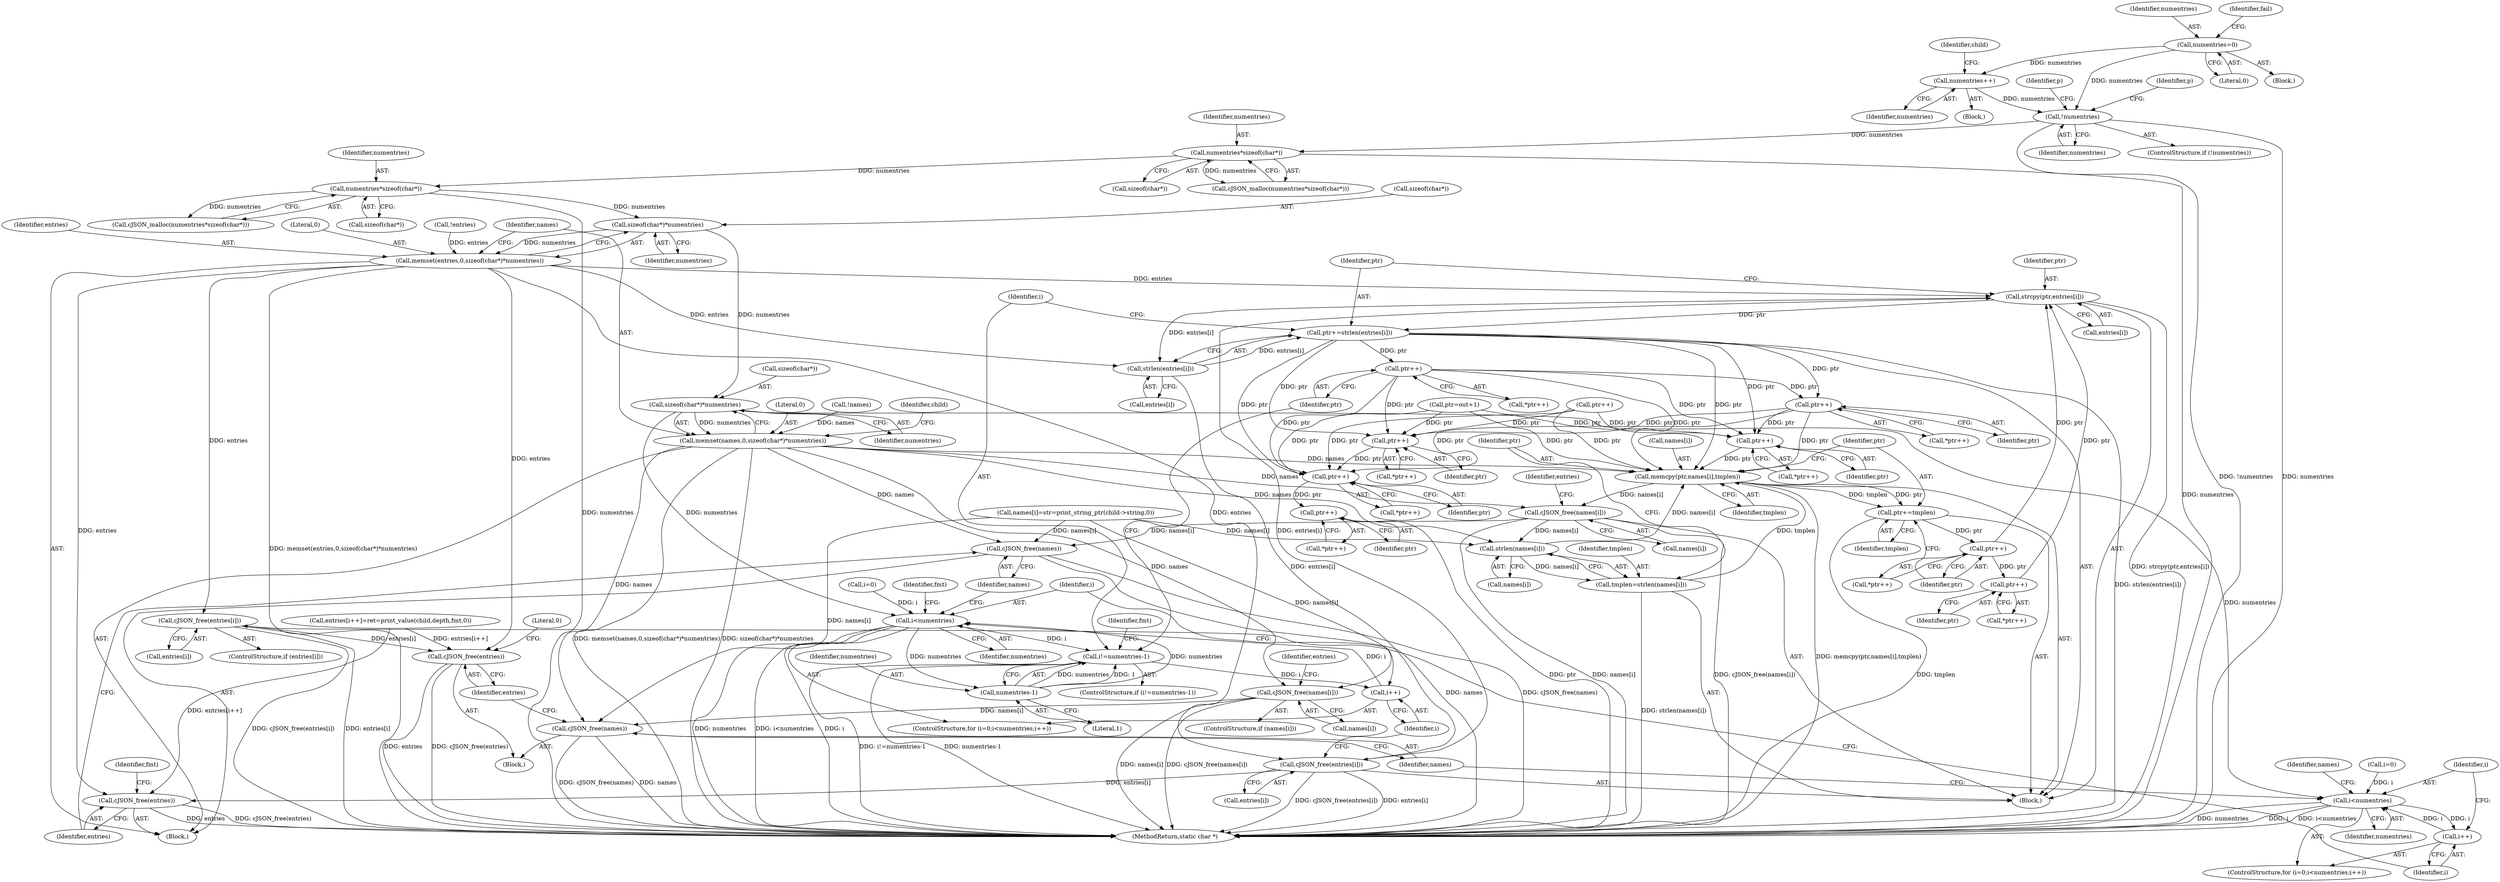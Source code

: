 digraph "0_iperf_91f2fa59e8ed80dfbf400add0164ee0e508e412a_42@API" {
"1000525" [label="(Call,sizeof(char*)*numentries)"];
"1000510" [label="(Call,numentries*sizeof(char*))"];
"1000496" [label="(Call,numentries*sizeof(char*))"];
"1000167" [label="(Call,!numentries)"];
"1000159" [label="(Call,numentries++)"];
"1000145" [label="(Call,numentries=0)"];
"1000522" [label="(Call,memset(entries,0,sizeof(char*)*numentries))"];
"1000646" [label="(Call,cJSON_free(entries[i]))"];
"1000652" [label="(Call,cJSON_free(entries))"];
"1000729" [label="(Call,strcpy(ptr,entries[i]))"];
"1000734" [label="(Call,ptr+=strlen(entries[i]))"];
"1000699" [label="(Call,ptr++)"];
"1000708" [label="(Call,memcpy(ptr,names[i],tmplen))"];
"1000714" [label="(Call,ptr+=tmplen)"];
"1000719" [label="(Call,ptr++)"];
"1000726" [label="(Call,ptr++)"];
"1000762" [label="(Call,cJSON_free(names[i]))"];
"1000704" [label="(Call,strlen(names[i]))"];
"1000702" [label="(Call,tmplen=strlen(names[i]))"];
"1000770" [label="(Call,cJSON_free(names))"];
"1000748" [label="(Call,ptr++)"];
"1000755" [label="(Call,ptr++)"];
"1000789" [label="(Call,ptr++)"];
"1000794" [label="(Call,ptr++)"];
"1000799" [label="(Call,ptr++)"];
"1000736" [label="(Call,strlen(entries[i]))"];
"1000766" [label="(Call,cJSON_free(entries[i]))"];
"1000772" [label="(Call,cJSON_free(entries))"];
"1000532" [label="(Call,sizeof(char*)*numentries)"];
"1000529" [label="(Call,memset(names,0,sizeof(char*)*numentries))"];
"1000638" [label="(Call,cJSON_free(names[i]))"];
"1000650" [label="(Call,cJSON_free(names))"];
"1000628" [label="(Call,i<numentries)"];
"1000631" [label="(Call,i++)"];
"1000680" [label="(Call,i<numentries)"];
"1000741" [label="(Call,i!=numentries-1)"];
"1000683" [label="(Call,i++)"];
"1000743" [label="(Call,numentries-1)"];
"1000509" [label="(Call,cJSON_malloc(numentries*sizeof(char*)))"];
"1000242" [label="(Identifier,p)"];
"1000714" [label="(Call,ptr+=tmplen)"];
"1000646" [label="(Call,cJSON_free(entries[i]))"];
"1000741" [label="(Call,i!=numentries-1)"];
"1000522" [label="(Call,memset(entries,0,sizeof(char*)*numentries))"];
"1000681" [label="(Identifier,i)"];
"1000530" [label="(Identifier,names)"];
"1000652" [label="(Call,cJSON_free(entries))"];
"1000498" [label="(Call,sizeof(char*))"];
"1000729" [label="(Call,strcpy(ptr,entries[i]))"];
"1000636" [label="(Identifier,names)"];
"1000747" [label="(Call,*ptr++)"];
"1000726" [label="(Call,ptr++)"];
"1000146" [label="(Identifier,numentries)"];
"1000511" [label="(Identifier,numentries)"];
"1000162" [label="(Identifier,child)"];
"1000634" [label="(ControlStructure,if (names[i]))"];
"1000762" [label="(Call,cJSON_free(names[i]))"];
"1000537" [label="(Identifier,child)"];
"1000533" [label="(Call,sizeof(char*))"];
"1000510" [label="(Call,numentries*sizeof(char*))"];
"1000639" [label="(Call,names[i])"];
"1000647" [label="(Call,entries[i])"];
"1000145" [label="(Call,numentries=0)"];
"1000669" [label="(Call,ptr++)"];
"1000800" [label="(Identifier,ptr)"];
"1000793" [label="(Call,*ptr++)"];
"1000709" [label="(Identifier,ptr)"];
"1000685" [label="(Block,)"];
"1000772" [label="(Call,cJSON_free(entries))"];
"1000512" [label="(Call,sizeof(char*))"];
"1000755" [label="(Call,ptr++)"];
"1000734" [label="(Call,ptr+=strlen(entries[i]))"];
"1000683" [label="(Call,i++)"];
"1000766" [label="(Call,cJSON_free(entries[i]))"];
"1000495" [label="(Call,cJSON_malloc(numentries*sizeof(char*)))"];
"1000799" [label="(Call,ptr++)"];
"1000700" [label="(Identifier,ptr)"];
"1000167" [label="(Call,!numentries)"];
"1000496" [label="(Call,numentries*sizeof(char*))"];
"1000653" [label="(Identifier,entries)"];
"1000752" [label="(Identifier,fmt)"];
"1000171" [label="(Identifier,p)"];
"1000719" [label="(Call,ptr++)"];
"1000740" [label="(ControlStructure,if (i!=numentries-1))"];
"1000650" [label="(Call,cJSON_free(names))"];
"1000160" [label="(Identifier,numentries)"];
"1000631" [label="(Call,i++)"];
"1000168" [label="(Identifier,numentries)"];
"1000725" [label="(Call,*ptr++)"];
"1000702" [label="(Call,tmplen=strlen(names[i]))"];
"1000642" [label="(ControlStructure,if (entries[i]))"];
"1000682" [label="(Identifier,numentries)"];
"1000644" [label="(Identifier,entries)"];
"1000731" [label="(Call,entries[i])"];
"1000748" [label="(Call,ptr++)"];
"1000703" [label="(Identifier,tmplen)"];
"1000624" [label="(ControlStructure,for (i=0;i<numentries;i++))"];
"1000523" [label="(Identifier,entries)"];
"1000789" [label="(Call,ptr++)"];
"1000794" [label="(Call,ptr++)"];
"1000677" [label="(Call,i=0)"];
"1000497" [label="(Identifier,numentries)"];
"1000490" [label="(Block,)"];
"1000771" [label="(Identifier,names)"];
"1000710" [label="(Call,names[i])"];
"1000763" [label="(Call,names[i])"];
"1000737" [label="(Call,entries[i])"];
"1000730" [label="(Identifier,ptr)"];
"1000749" [label="(Identifier,ptr)"];
"1000804" [label="(MethodReturn,static char *)"];
"1000767" [label="(Call,entries[i])"];
"1000531" [label="(Literal,0)"];
"1000629" [label="(Identifier,i)"];
"1000529" [label="(Call,memset(names,0,sizeof(char*)*numentries))"];
"1000742" [label="(Identifier,i)"];
"1000535" [label="(Identifier,numentries)"];
"1000147" [label="(Literal,0)"];
"1000795" [label="(Identifier,ptr)"];
"1000744" [label="(Identifier,numentries)"];
"1000554" [label="(Call,names[i]=str=print_string_ptr(child->string,0))"];
"1000699" [label="(Call,ptr++)"];
"1000532" [label="(Call,sizeof(char*)*numentries)"];
"1000623" [label="(Block,)"];
"1000655" [label="(Literal,0)"];
"1000713" [label="(Identifier,tmplen)"];
"1000525" [label="(Call,sizeof(char*)*numentries)"];
"1000704" [label="(Call,strlen(names[i]))"];
"1000715" [label="(Identifier,ptr)"];
"1000768" [label="(Identifier,entries)"];
"1000524" [label="(Literal,0)"];
"1000684" [label="(Identifier,i)"];
"1000745" [label="(Literal,1)"];
"1000705" [label="(Call,names[i])"];
"1000150" [label="(Identifier,fail)"];
"1000708" [label="(Call,memcpy(ptr,names[i],tmplen))"];
"1000158" [label="(Block,)"];
"1000756" [label="(Identifier,ptr)"];
"1000680" [label="(Call,i<numentries)"];
"1000515" [label="(Call,!names)"];
"1000166" [label="(ControlStructure,if (!numentries))"];
"1000526" [label="(Call,sizeof(char*))"];
"1000718" [label="(Call,*ptr++)"];
"1000798" [label="(Call,*ptr++)"];
"1000628" [label="(Call,i<numentries)"];
"1000727" [label="(Identifier,ptr)"];
"1000565" [label="(Call,entries[i++]=ret=print_value(child,depth,fmt,0))"];
"1000660" [label="(Call,ptr=out+1)"];
"1000775" [label="(Identifier,fmt)"];
"1000698" [label="(Call,*ptr++)"];
"1000113" [label="(Block,)"];
"1000716" [label="(Identifier,tmplen)"];
"1000735" [label="(Identifier,ptr)"];
"1000754" [label="(Call,*ptr++)"];
"1000743" [label="(Call,numentries-1)"];
"1000501" [label="(Call,!entries)"];
"1000638" [label="(Call,cJSON_free(names[i]))"];
"1000632" [label="(Identifier,i)"];
"1000159" [label="(Call,numentries++)"];
"1000630" [label="(Identifier,numentries)"];
"1000676" [label="(ControlStructure,for (i=0;i<numentries;i++))"];
"1000790" [label="(Identifier,ptr)"];
"1000528" [label="(Identifier,numentries)"];
"1000788" [label="(Call,*ptr++)"];
"1000625" [label="(Call,i=0)"];
"1000651" [label="(Identifier,names)"];
"1000736" [label="(Call,strlen(entries[i]))"];
"1000770" [label="(Call,cJSON_free(names))"];
"1000773" [label="(Identifier,entries)"];
"1000687" [label="(Identifier,fmt)"];
"1000720" [label="(Identifier,ptr)"];
"1000525" -> "1000522"  [label="AST: "];
"1000525" -> "1000528"  [label="CFG: "];
"1000526" -> "1000525"  [label="AST: "];
"1000528" -> "1000525"  [label="AST: "];
"1000522" -> "1000525"  [label="CFG: "];
"1000525" -> "1000522"  [label="DDG: numentries"];
"1000510" -> "1000525"  [label="DDG: numentries"];
"1000525" -> "1000532"  [label="DDG: numentries"];
"1000510" -> "1000509"  [label="AST: "];
"1000510" -> "1000512"  [label="CFG: "];
"1000511" -> "1000510"  [label="AST: "];
"1000512" -> "1000510"  [label="AST: "];
"1000509" -> "1000510"  [label="CFG: "];
"1000510" -> "1000804"  [label="DDG: numentries"];
"1000510" -> "1000509"  [label="DDG: numentries"];
"1000496" -> "1000510"  [label="DDG: numentries"];
"1000496" -> "1000495"  [label="AST: "];
"1000496" -> "1000498"  [label="CFG: "];
"1000497" -> "1000496"  [label="AST: "];
"1000498" -> "1000496"  [label="AST: "];
"1000495" -> "1000496"  [label="CFG: "];
"1000496" -> "1000804"  [label="DDG: numentries"];
"1000496" -> "1000495"  [label="DDG: numentries"];
"1000167" -> "1000496"  [label="DDG: numentries"];
"1000167" -> "1000166"  [label="AST: "];
"1000167" -> "1000168"  [label="CFG: "];
"1000168" -> "1000167"  [label="AST: "];
"1000171" -> "1000167"  [label="CFG: "];
"1000242" -> "1000167"  [label="CFG: "];
"1000167" -> "1000804"  [label="DDG: numentries"];
"1000167" -> "1000804"  [label="DDG: !numentries"];
"1000159" -> "1000167"  [label="DDG: numentries"];
"1000145" -> "1000167"  [label="DDG: numentries"];
"1000159" -> "1000158"  [label="AST: "];
"1000159" -> "1000160"  [label="CFG: "];
"1000160" -> "1000159"  [label="AST: "];
"1000162" -> "1000159"  [label="CFG: "];
"1000145" -> "1000159"  [label="DDG: numentries"];
"1000145" -> "1000113"  [label="AST: "];
"1000145" -> "1000147"  [label="CFG: "];
"1000146" -> "1000145"  [label="AST: "];
"1000147" -> "1000145"  [label="AST: "];
"1000150" -> "1000145"  [label="CFG: "];
"1000522" -> "1000490"  [label="AST: "];
"1000523" -> "1000522"  [label="AST: "];
"1000524" -> "1000522"  [label="AST: "];
"1000530" -> "1000522"  [label="CFG: "];
"1000522" -> "1000804"  [label="DDG: memset(entries,0,sizeof(char*)*numentries)"];
"1000501" -> "1000522"  [label="DDG: entries"];
"1000522" -> "1000646"  [label="DDG: entries"];
"1000522" -> "1000652"  [label="DDG: entries"];
"1000522" -> "1000729"  [label="DDG: entries"];
"1000522" -> "1000736"  [label="DDG: entries"];
"1000522" -> "1000766"  [label="DDG: entries"];
"1000522" -> "1000772"  [label="DDG: entries"];
"1000646" -> "1000642"  [label="AST: "];
"1000646" -> "1000647"  [label="CFG: "];
"1000647" -> "1000646"  [label="AST: "];
"1000632" -> "1000646"  [label="CFG: "];
"1000646" -> "1000804"  [label="DDG: cJSON_free(entries[i])"];
"1000646" -> "1000804"  [label="DDG: entries[i]"];
"1000646" -> "1000652"  [label="DDG: entries[i]"];
"1000652" -> "1000623"  [label="AST: "];
"1000652" -> "1000653"  [label="CFG: "];
"1000653" -> "1000652"  [label="AST: "];
"1000655" -> "1000652"  [label="CFG: "];
"1000652" -> "1000804"  [label="DDG: cJSON_free(entries)"];
"1000652" -> "1000804"  [label="DDG: entries"];
"1000565" -> "1000652"  [label="DDG: entries[i++]"];
"1000729" -> "1000685"  [label="AST: "];
"1000729" -> "1000731"  [label="CFG: "];
"1000730" -> "1000729"  [label="AST: "];
"1000731" -> "1000729"  [label="AST: "];
"1000735" -> "1000729"  [label="CFG: "];
"1000729" -> "1000804"  [label="DDG: strcpy(ptr,entries[i])"];
"1000726" -> "1000729"  [label="DDG: ptr"];
"1000719" -> "1000729"  [label="DDG: ptr"];
"1000766" -> "1000729"  [label="DDG: entries[i]"];
"1000729" -> "1000734"  [label="DDG: ptr"];
"1000729" -> "1000736"  [label="DDG: entries[i]"];
"1000734" -> "1000685"  [label="AST: "];
"1000734" -> "1000736"  [label="CFG: "];
"1000735" -> "1000734"  [label="AST: "];
"1000736" -> "1000734"  [label="AST: "];
"1000742" -> "1000734"  [label="CFG: "];
"1000734" -> "1000804"  [label="DDG: strlen(entries[i])"];
"1000734" -> "1000699"  [label="DDG: ptr"];
"1000734" -> "1000708"  [label="DDG: ptr"];
"1000736" -> "1000734"  [label="DDG: entries[i]"];
"1000734" -> "1000748"  [label="DDG: ptr"];
"1000734" -> "1000755"  [label="DDG: ptr"];
"1000734" -> "1000789"  [label="DDG: ptr"];
"1000734" -> "1000794"  [label="DDG: ptr"];
"1000699" -> "1000698"  [label="AST: "];
"1000699" -> "1000700"  [label="CFG: "];
"1000700" -> "1000699"  [label="AST: "];
"1000698" -> "1000699"  [label="CFG: "];
"1000660" -> "1000699"  [label="DDG: ptr"];
"1000669" -> "1000699"  [label="DDG: ptr"];
"1000748" -> "1000699"  [label="DDG: ptr"];
"1000755" -> "1000699"  [label="DDG: ptr"];
"1000699" -> "1000708"  [label="DDG: ptr"];
"1000708" -> "1000685"  [label="AST: "];
"1000708" -> "1000713"  [label="CFG: "];
"1000709" -> "1000708"  [label="AST: "];
"1000710" -> "1000708"  [label="AST: "];
"1000713" -> "1000708"  [label="AST: "];
"1000715" -> "1000708"  [label="CFG: "];
"1000708" -> "1000804"  [label="DDG: memcpy(ptr,names[i],tmplen)"];
"1000660" -> "1000708"  [label="DDG: ptr"];
"1000669" -> "1000708"  [label="DDG: ptr"];
"1000748" -> "1000708"  [label="DDG: ptr"];
"1000755" -> "1000708"  [label="DDG: ptr"];
"1000529" -> "1000708"  [label="DDG: names"];
"1000704" -> "1000708"  [label="DDG: names[i]"];
"1000702" -> "1000708"  [label="DDG: tmplen"];
"1000708" -> "1000714"  [label="DDG: tmplen"];
"1000708" -> "1000714"  [label="DDG: ptr"];
"1000708" -> "1000762"  [label="DDG: names[i]"];
"1000714" -> "1000685"  [label="AST: "];
"1000714" -> "1000716"  [label="CFG: "];
"1000715" -> "1000714"  [label="AST: "];
"1000716" -> "1000714"  [label="AST: "];
"1000720" -> "1000714"  [label="CFG: "];
"1000714" -> "1000804"  [label="DDG: tmplen"];
"1000714" -> "1000719"  [label="DDG: ptr"];
"1000719" -> "1000718"  [label="AST: "];
"1000719" -> "1000720"  [label="CFG: "];
"1000720" -> "1000719"  [label="AST: "];
"1000718" -> "1000719"  [label="CFG: "];
"1000719" -> "1000726"  [label="DDG: ptr"];
"1000726" -> "1000725"  [label="AST: "];
"1000726" -> "1000727"  [label="CFG: "];
"1000727" -> "1000726"  [label="AST: "];
"1000725" -> "1000726"  [label="CFG: "];
"1000762" -> "1000685"  [label="AST: "];
"1000762" -> "1000763"  [label="CFG: "];
"1000763" -> "1000762"  [label="AST: "];
"1000768" -> "1000762"  [label="CFG: "];
"1000762" -> "1000804"  [label="DDG: cJSON_free(names[i])"];
"1000762" -> "1000804"  [label="DDG: names[i]"];
"1000762" -> "1000704"  [label="DDG: names[i]"];
"1000529" -> "1000762"  [label="DDG: names"];
"1000762" -> "1000770"  [label="DDG: names[i]"];
"1000704" -> "1000702"  [label="AST: "];
"1000704" -> "1000705"  [label="CFG: "];
"1000705" -> "1000704"  [label="AST: "];
"1000702" -> "1000704"  [label="CFG: "];
"1000704" -> "1000702"  [label="DDG: names[i]"];
"1000554" -> "1000704"  [label="DDG: names[i]"];
"1000529" -> "1000704"  [label="DDG: names"];
"1000702" -> "1000685"  [label="AST: "];
"1000703" -> "1000702"  [label="AST: "];
"1000709" -> "1000702"  [label="CFG: "];
"1000702" -> "1000804"  [label="DDG: strlen(names[i])"];
"1000770" -> "1000490"  [label="AST: "];
"1000770" -> "1000771"  [label="CFG: "];
"1000771" -> "1000770"  [label="AST: "];
"1000773" -> "1000770"  [label="CFG: "];
"1000770" -> "1000804"  [label="DDG: cJSON_free(names)"];
"1000770" -> "1000804"  [label="DDG: names"];
"1000554" -> "1000770"  [label="DDG: names[i]"];
"1000529" -> "1000770"  [label="DDG: names"];
"1000748" -> "1000747"  [label="AST: "];
"1000748" -> "1000749"  [label="CFG: "];
"1000749" -> "1000748"  [label="AST: "];
"1000747" -> "1000748"  [label="CFG: "];
"1000748" -> "1000755"  [label="DDG: ptr"];
"1000748" -> "1000789"  [label="DDG: ptr"];
"1000748" -> "1000794"  [label="DDG: ptr"];
"1000755" -> "1000754"  [label="AST: "];
"1000755" -> "1000756"  [label="CFG: "];
"1000756" -> "1000755"  [label="AST: "];
"1000754" -> "1000755"  [label="CFG: "];
"1000755" -> "1000789"  [label="DDG: ptr"];
"1000755" -> "1000794"  [label="DDG: ptr"];
"1000789" -> "1000788"  [label="AST: "];
"1000789" -> "1000790"  [label="CFG: "];
"1000790" -> "1000789"  [label="AST: "];
"1000788" -> "1000789"  [label="CFG: "];
"1000660" -> "1000789"  [label="DDG: ptr"];
"1000669" -> "1000789"  [label="DDG: ptr"];
"1000789" -> "1000794"  [label="DDG: ptr"];
"1000794" -> "1000793"  [label="AST: "];
"1000794" -> "1000795"  [label="CFG: "];
"1000795" -> "1000794"  [label="AST: "];
"1000793" -> "1000794"  [label="CFG: "];
"1000660" -> "1000794"  [label="DDG: ptr"];
"1000669" -> "1000794"  [label="DDG: ptr"];
"1000794" -> "1000799"  [label="DDG: ptr"];
"1000799" -> "1000798"  [label="AST: "];
"1000799" -> "1000800"  [label="CFG: "];
"1000800" -> "1000799"  [label="AST: "];
"1000798" -> "1000799"  [label="CFG: "];
"1000799" -> "1000804"  [label="DDG: ptr"];
"1000736" -> "1000737"  [label="CFG: "];
"1000737" -> "1000736"  [label="AST: "];
"1000736" -> "1000766"  [label="DDG: entries[i]"];
"1000766" -> "1000685"  [label="AST: "];
"1000766" -> "1000767"  [label="CFG: "];
"1000767" -> "1000766"  [label="AST: "];
"1000684" -> "1000766"  [label="CFG: "];
"1000766" -> "1000804"  [label="DDG: entries[i]"];
"1000766" -> "1000804"  [label="DDG: cJSON_free(entries[i])"];
"1000766" -> "1000772"  [label="DDG: entries[i]"];
"1000772" -> "1000490"  [label="AST: "];
"1000772" -> "1000773"  [label="CFG: "];
"1000773" -> "1000772"  [label="AST: "];
"1000775" -> "1000772"  [label="CFG: "];
"1000772" -> "1000804"  [label="DDG: entries"];
"1000772" -> "1000804"  [label="DDG: cJSON_free(entries)"];
"1000565" -> "1000772"  [label="DDG: entries[i++]"];
"1000532" -> "1000529"  [label="AST: "];
"1000532" -> "1000535"  [label="CFG: "];
"1000533" -> "1000532"  [label="AST: "];
"1000535" -> "1000532"  [label="AST: "];
"1000529" -> "1000532"  [label="CFG: "];
"1000532" -> "1000529"  [label="DDG: numentries"];
"1000532" -> "1000628"  [label="DDG: numentries"];
"1000532" -> "1000680"  [label="DDG: numentries"];
"1000529" -> "1000490"  [label="AST: "];
"1000530" -> "1000529"  [label="AST: "];
"1000531" -> "1000529"  [label="AST: "];
"1000537" -> "1000529"  [label="CFG: "];
"1000529" -> "1000804"  [label="DDG: memset(names,0,sizeof(char*)*numentries)"];
"1000529" -> "1000804"  [label="DDG: sizeof(char*)*numentries"];
"1000515" -> "1000529"  [label="DDG: names"];
"1000529" -> "1000638"  [label="DDG: names"];
"1000529" -> "1000650"  [label="DDG: names"];
"1000638" -> "1000634"  [label="AST: "];
"1000638" -> "1000639"  [label="CFG: "];
"1000639" -> "1000638"  [label="AST: "];
"1000644" -> "1000638"  [label="CFG: "];
"1000638" -> "1000804"  [label="DDG: cJSON_free(names[i])"];
"1000638" -> "1000804"  [label="DDG: names[i]"];
"1000554" -> "1000638"  [label="DDG: names[i]"];
"1000638" -> "1000650"  [label="DDG: names[i]"];
"1000650" -> "1000623"  [label="AST: "];
"1000650" -> "1000651"  [label="CFG: "];
"1000651" -> "1000650"  [label="AST: "];
"1000653" -> "1000650"  [label="CFG: "];
"1000650" -> "1000804"  [label="DDG: cJSON_free(names)"];
"1000650" -> "1000804"  [label="DDG: names"];
"1000554" -> "1000650"  [label="DDG: names[i]"];
"1000628" -> "1000624"  [label="AST: "];
"1000628" -> "1000630"  [label="CFG: "];
"1000629" -> "1000628"  [label="AST: "];
"1000630" -> "1000628"  [label="AST: "];
"1000636" -> "1000628"  [label="CFG: "];
"1000651" -> "1000628"  [label="CFG: "];
"1000628" -> "1000804"  [label="DDG: numentries"];
"1000628" -> "1000804"  [label="DDG: i"];
"1000628" -> "1000804"  [label="DDG: i<numentries"];
"1000625" -> "1000628"  [label="DDG: i"];
"1000631" -> "1000628"  [label="DDG: i"];
"1000628" -> "1000631"  [label="DDG: i"];
"1000631" -> "1000624"  [label="AST: "];
"1000631" -> "1000632"  [label="CFG: "];
"1000632" -> "1000631"  [label="AST: "];
"1000629" -> "1000631"  [label="CFG: "];
"1000680" -> "1000676"  [label="AST: "];
"1000680" -> "1000682"  [label="CFG: "];
"1000681" -> "1000680"  [label="AST: "];
"1000682" -> "1000680"  [label="AST: "];
"1000687" -> "1000680"  [label="CFG: "];
"1000771" -> "1000680"  [label="CFG: "];
"1000680" -> "1000804"  [label="DDG: i"];
"1000680" -> "1000804"  [label="DDG: numentries"];
"1000680" -> "1000804"  [label="DDG: i<numentries"];
"1000677" -> "1000680"  [label="DDG: i"];
"1000683" -> "1000680"  [label="DDG: i"];
"1000743" -> "1000680"  [label="DDG: numentries"];
"1000680" -> "1000741"  [label="DDG: i"];
"1000680" -> "1000743"  [label="DDG: numentries"];
"1000741" -> "1000740"  [label="AST: "];
"1000741" -> "1000743"  [label="CFG: "];
"1000742" -> "1000741"  [label="AST: "];
"1000743" -> "1000741"  [label="AST: "];
"1000749" -> "1000741"  [label="CFG: "];
"1000752" -> "1000741"  [label="CFG: "];
"1000741" -> "1000804"  [label="DDG: numentries-1"];
"1000741" -> "1000804"  [label="DDG: i!=numentries-1"];
"1000741" -> "1000683"  [label="DDG: i"];
"1000743" -> "1000741"  [label="DDG: numentries"];
"1000743" -> "1000741"  [label="DDG: 1"];
"1000683" -> "1000676"  [label="AST: "];
"1000683" -> "1000684"  [label="CFG: "];
"1000684" -> "1000683"  [label="AST: "];
"1000681" -> "1000683"  [label="CFG: "];
"1000743" -> "1000745"  [label="CFG: "];
"1000744" -> "1000743"  [label="AST: "];
"1000745" -> "1000743"  [label="AST: "];
}
